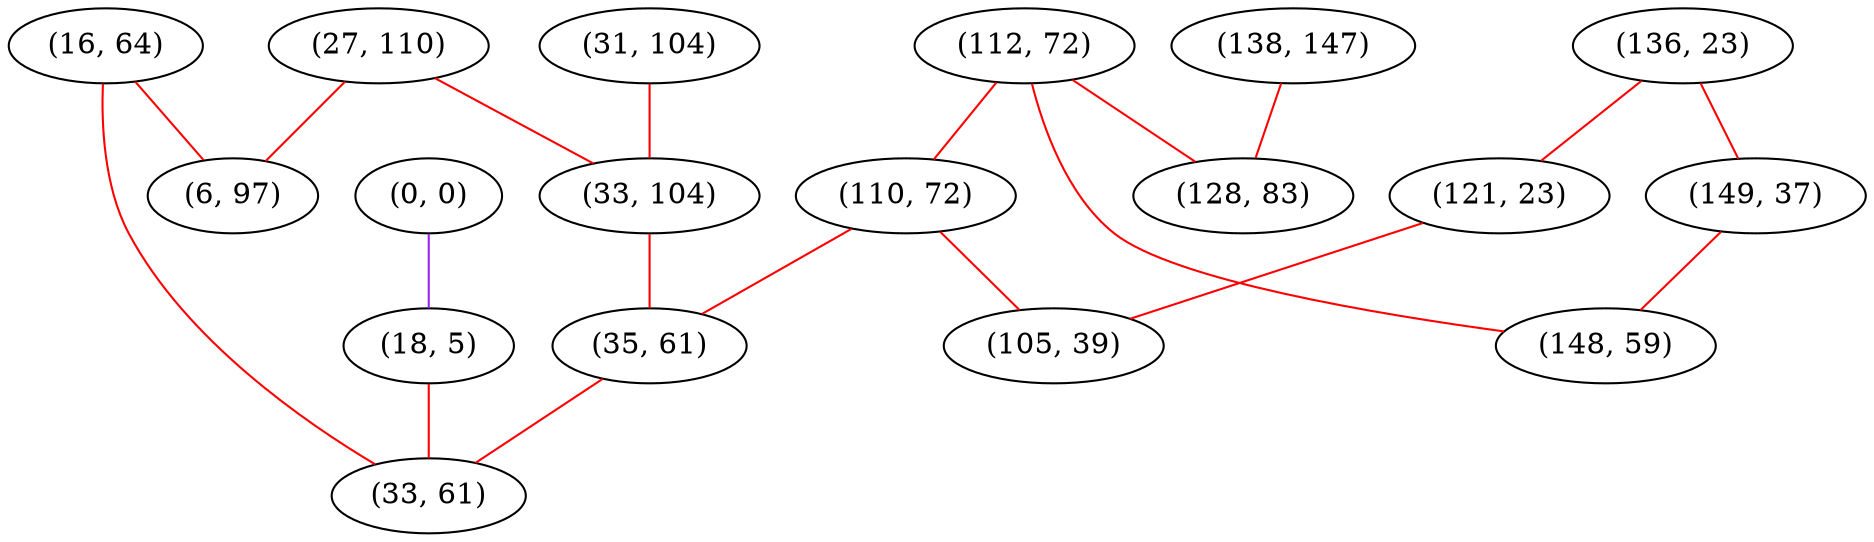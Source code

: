 graph "" {
"(0, 0)";
"(31, 104)";
"(136, 23)";
"(27, 110)";
"(18, 5)";
"(112, 72)";
"(138, 147)";
"(128, 83)";
"(110, 72)";
"(33, 104)";
"(16, 64)";
"(149, 37)";
"(35, 61)";
"(33, 61)";
"(121, 23)";
"(6, 97)";
"(148, 59)";
"(105, 39)";
"(0, 0)" -- "(18, 5)"  [color=purple, key=0, weight=4];
"(31, 104)" -- "(33, 104)"  [color=red, key=0, weight=1];
"(136, 23)" -- "(149, 37)"  [color=red, key=0, weight=1];
"(136, 23)" -- "(121, 23)"  [color=red, key=0, weight=1];
"(27, 110)" -- "(6, 97)"  [color=red, key=0, weight=1];
"(27, 110)" -- "(33, 104)"  [color=red, key=0, weight=1];
"(18, 5)" -- "(33, 61)"  [color=red, key=0, weight=1];
"(112, 72)" -- "(128, 83)"  [color=red, key=0, weight=1];
"(112, 72)" -- "(110, 72)"  [color=red, key=0, weight=1];
"(112, 72)" -- "(148, 59)"  [color=red, key=0, weight=1];
"(138, 147)" -- "(128, 83)"  [color=red, key=0, weight=1];
"(110, 72)" -- "(105, 39)"  [color=red, key=0, weight=1];
"(110, 72)" -- "(35, 61)"  [color=red, key=0, weight=1];
"(33, 104)" -- "(35, 61)"  [color=red, key=0, weight=1];
"(16, 64)" -- "(33, 61)"  [color=red, key=0, weight=1];
"(16, 64)" -- "(6, 97)"  [color=red, key=0, weight=1];
"(149, 37)" -- "(148, 59)"  [color=red, key=0, weight=1];
"(35, 61)" -- "(33, 61)"  [color=red, key=0, weight=1];
"(121, 23)" -- "(105, 39)"  [color=red, key=0, weight=1];
}
